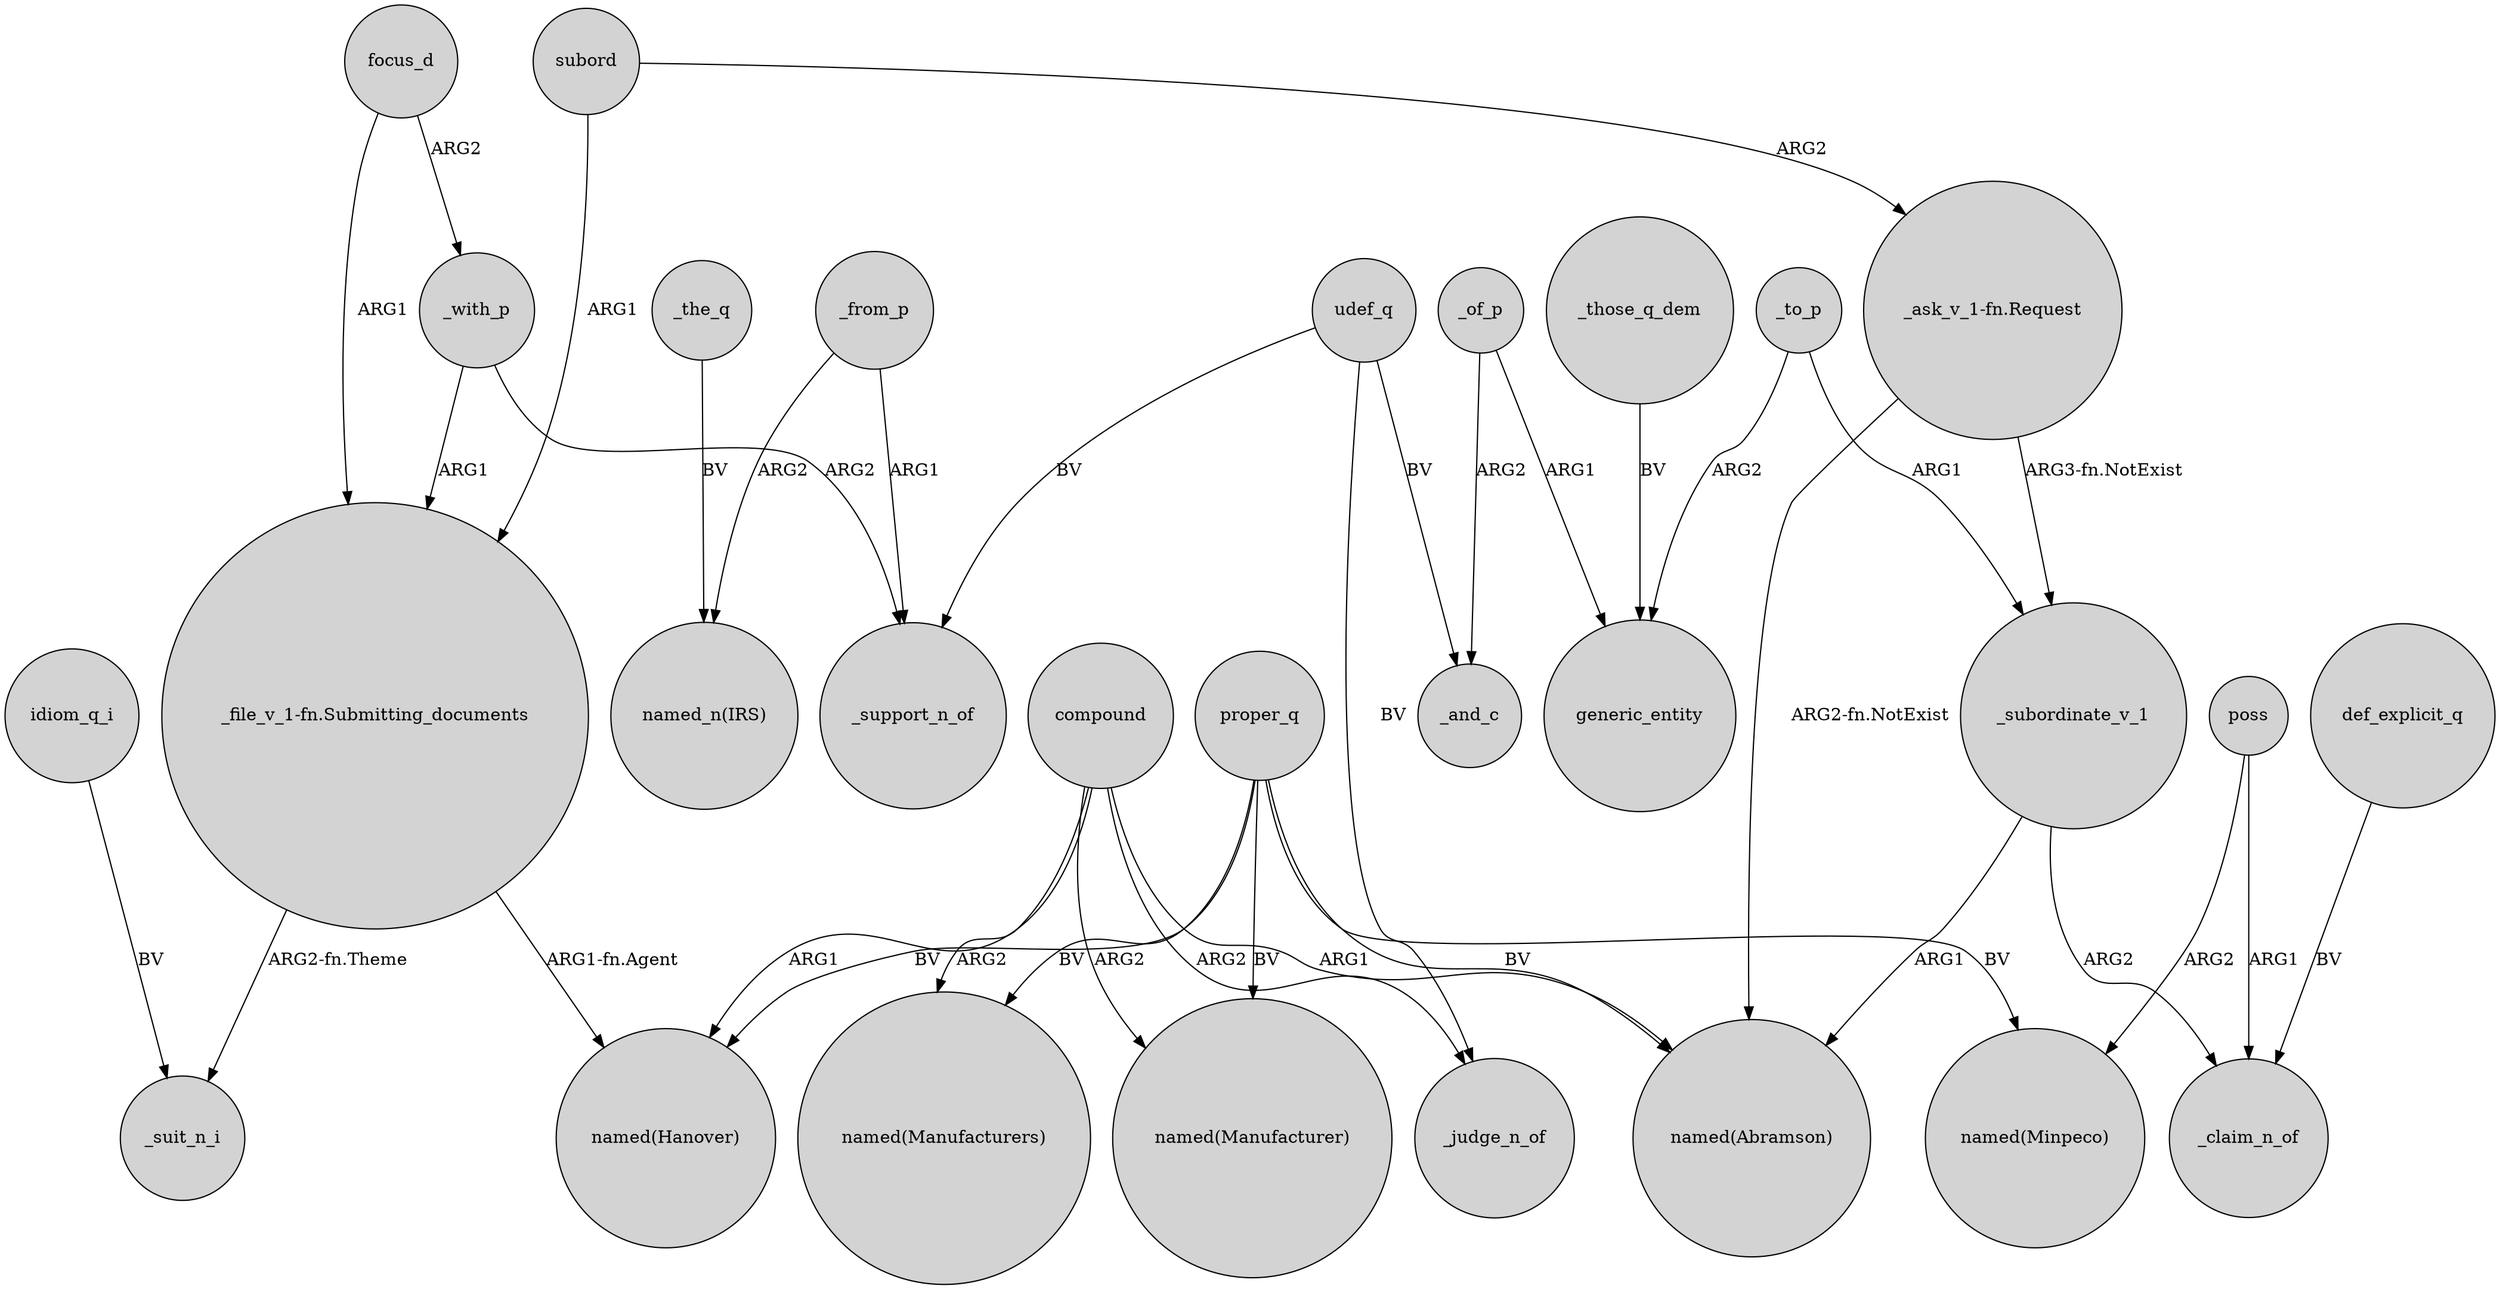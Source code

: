 digraph {
	node [shape=circle style=filled]
	_from_p -> _support_n_of [label=ARG1]
	subord -> "_file_v_1-fn.Submitting_documents" [label=ARG1]
	_from_p -> "named_n(IRS)" [label=ARG2]
	compound -> _judge_n_of [label=ARG2]
	proper_q -> "named(Minpeco)" [label=BV]
	subord -> "_ask_v_1-fn.Request" [label=ARG2]
	idiom_q_i -> _suit_n_i [label=BV]
	compound -> "named(Manufacturer)" [label=ARG2]
	_of_p -> _and_c [label=ARG2]
	focus_d -> _with_p [label=ARG2]
	proper_q -> "named(Manufacturers)" [label=BV]
	"_ask_v_1-fn.Request" -> _subordinate_v_1 [label="ARG3-fn.NotExist"]
	_with_p -> "_file_v_1-fn.Submitting_documents" [label=ARG1]
	udef_q -> _judge_n_of [label=BV]
	_to_p -> generic_entity [label=ARG2]
	_subordinate_v_1 -> "named(Abramson)" [label=ARG1]
	poss -> _claim_n_of [label=ARG1]
	compound -> "named(Abramson)" [label=ARG1]
	_with_p -> _support_n_of [label=ARG2]
	proper_q -> "named(Abramson)" [label=BV]
	def_explicit_q -> _claim_n_of [label=BV]
	proper_q -> "named(Hanover)" [label=BV]
	udef_q -> _support_n_of [label=BV]
	compound -> "named(Manufacturers)" [label=ARG2]
	_the_q -> "named_n(IRS)" [label=BV]
	"_file_v_1-fn.Submitting_documents" -> _suit_n_i [label="ARG2-fn.Theme"]
	focus_d -> "_file_v_1-fn.Submitting_documents" [label=ARG1]
	compound -> "named(Hanover)" [label=ARG1]
	poss -> "named(Minpeco)" [label=ARG2]
	proper_q -> "named(Manufacturer)" [label=BV]
	_to_p -> _subordinate_v_1 [label=ARG1]
	udef_q -> _and_c [label=BV]
	_subordinate_v_1 -> _claim_n_of [label=ARG2]
	_those_q_dem -> generic_entity [label=BV]
	"_file_v_1-fn.Submitting_documents" -> "named(Hanover)" [label="ARG1-fn.Agent"]
	_of_p -> generic_entity [label=ARG1]
	"_ask_v_1-fn.Request" -> "named(Abramson)" [label="ARG2-fn.NotExist"]
}
